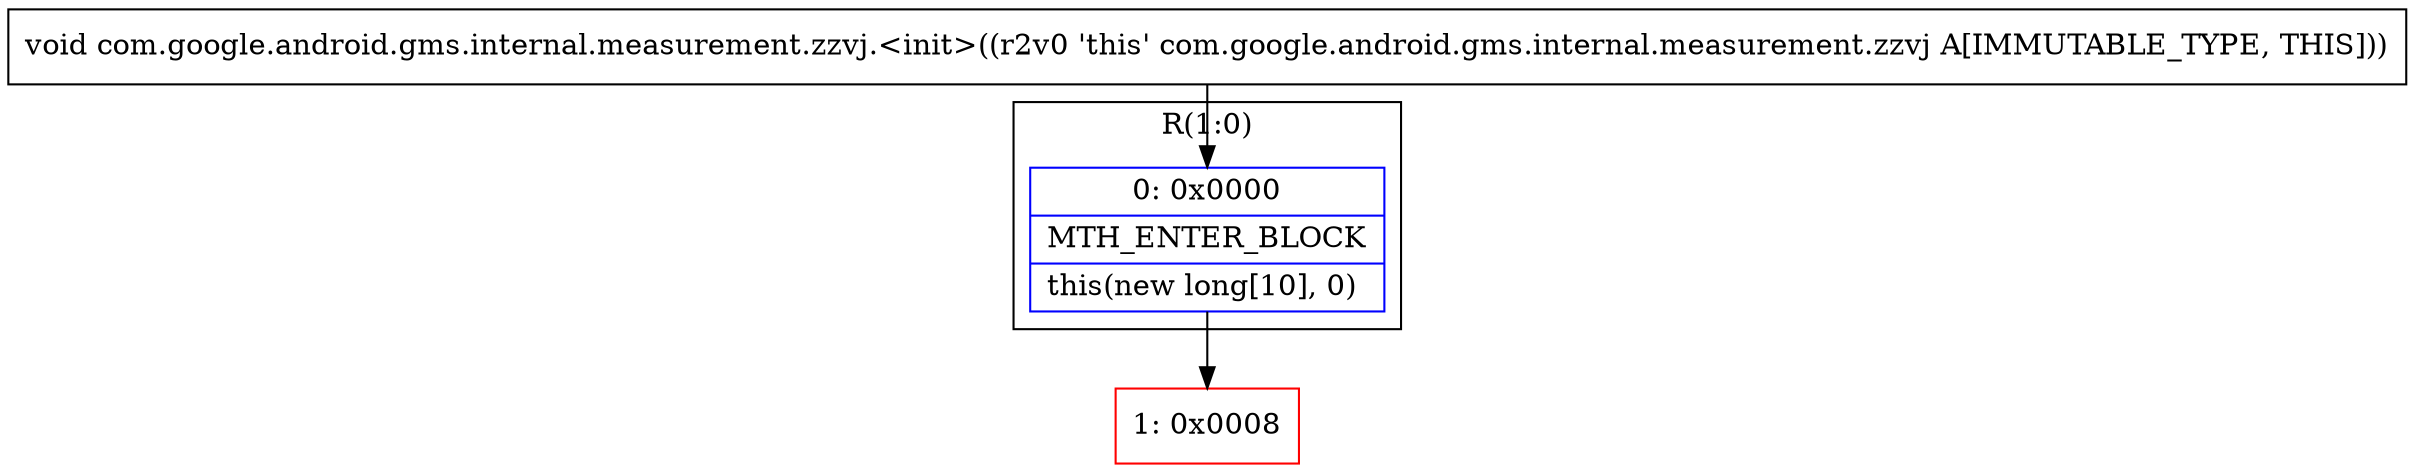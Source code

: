 digraph "CFG forcom.google.android.gms.internal.measurement.zzvj.\<init\>()V" {
subgraph cluster_Region_1776230746 {
label = "R(1:0)";
node [shape=record,color=blue];
Node_0 [shape=record,label="{0\:\ 0x0000|MTH_ENTER_BLOCK\l|this(new long[10], 0)\l}"];
}
Node_1 [shape=record,color=red,label="{1\:\ 0x0008}"];
MethodNode[shape=record,label="{void com.google.android.gms.internal.measurement.zzvj.\<init\>((r2v0 'this' com.google.android.gms.internal.measurement.zzvj A[IMMUTABLE_TYPE, THIS])) }"];
MethodNode -> Node_0;
Node_0 -> Node_1;
}

